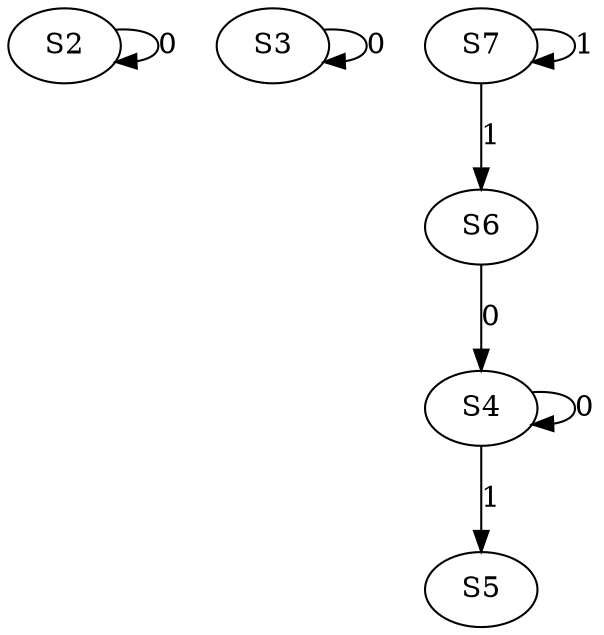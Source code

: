 strict digraph {
	S2 -> S2 [ label = 0 ];
	S3 -> S3 [ label = 0 ];
	S4 -> S4 [ label = 0 ];
	S4 -> S5 [ label = 1 ];
	S7 -> S6 [ label = 1 ];
	S7 -> S7 [ label = 1 ];
	S6 -> S4 [ label = 0 ];
}